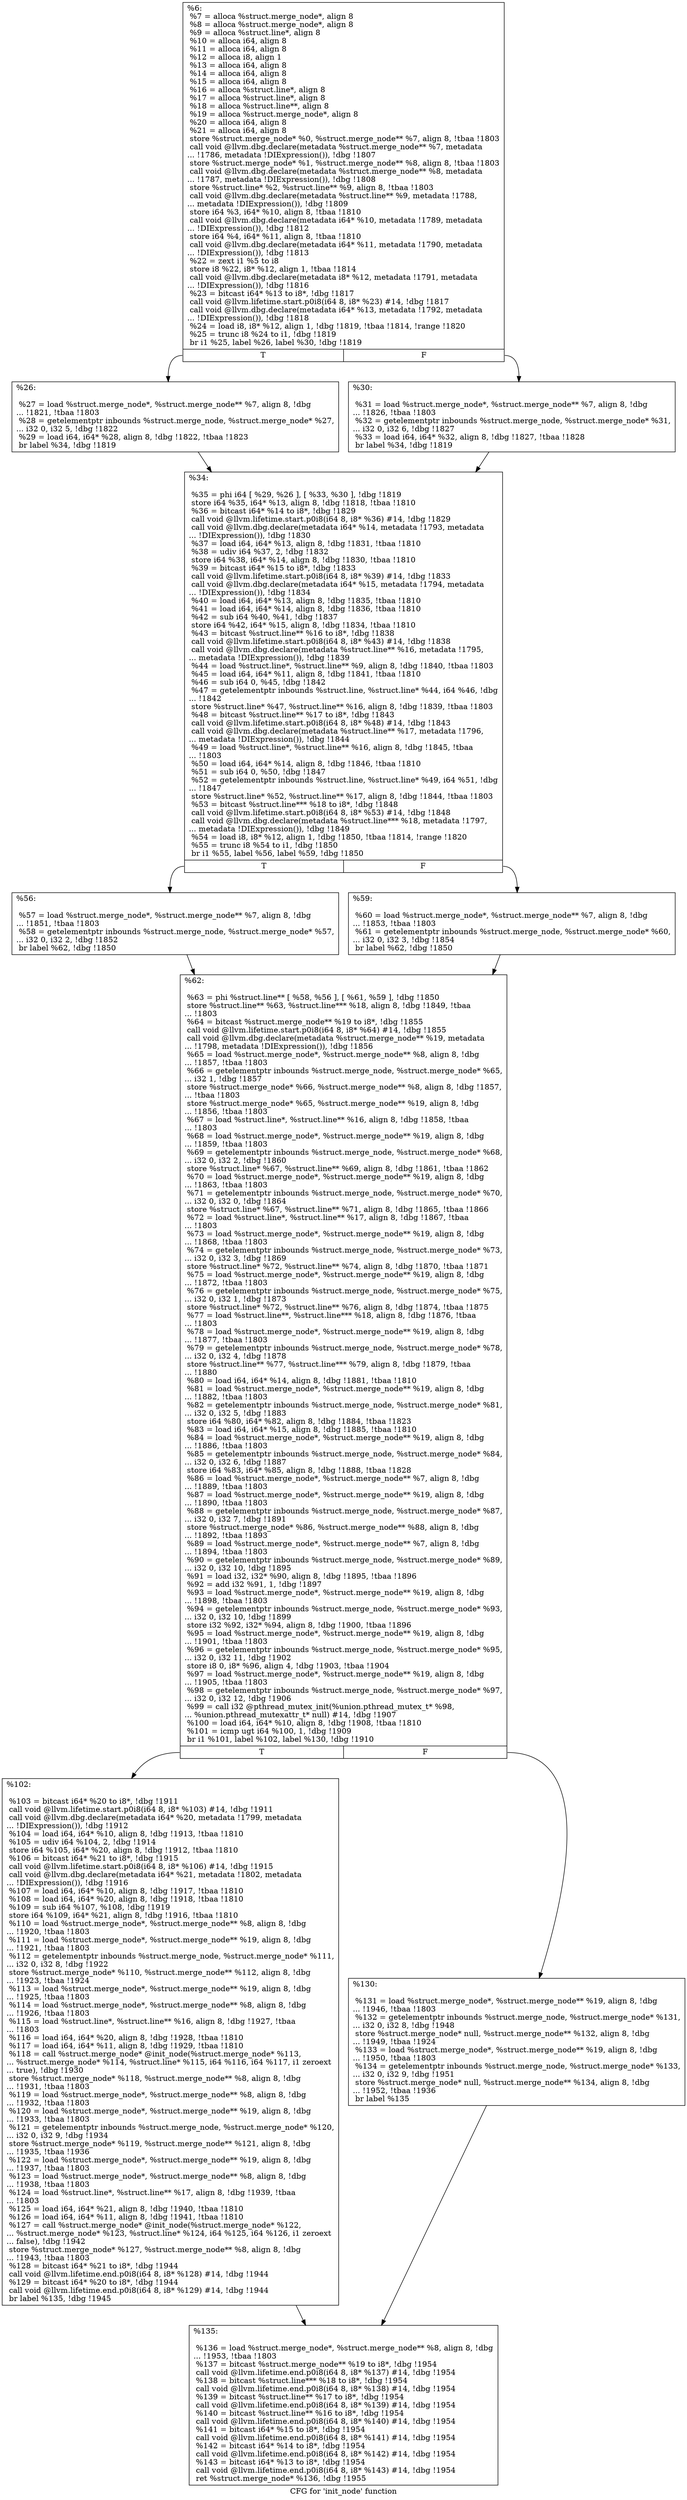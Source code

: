 digraph "CFG for 'init_node' function" {
	label="CFG for 'init_node' function";

	Node0x1fc2fd0 [shape=record,label="{%6:\l  %7 = alloca %struct.merge_node*, align 8\l  %8 = alloca %struct.merge_node*, align 8\l  %9 = alloca %struct.line*, align 8\l  %10 = alloca i64, align 8\l  %11 = alloca i64, align 8\l  %12 = alloca i8, align 1\l  %13 = alloca i64, align 8\l  %14 = alloca i64, align 8\l  %15 = alloca i64, align 8\l  %16 = alloca %struct.line*, align 8\l  %17 = alloca %struct.line*, align 8\l  %18 = alloca %struct.line**, align 8\l  %19 = alloca %struct.merge_node*, align 8\l  %20 = alloca i64, align 8\l  %21 = alloca i64, align 8\l  store %struct.merge_node* %0, %struct.merge_node** %7, align 8, !tbaa !1803\l  call void @llvm.dbg.declare(metadata %struct.merge_node** %7, metadata\l... !1786, metadata !DIExpression()), !dbg !1807\l  store %struct.merge_node* %1, %struct.merge_node** %8, align 8, !tbaa !1803\l  call void @llvm.dbg.declare(metadata %struct.merge_node** %8, metadata\l... !1787, metadata !DIExpression()), !dbg !1808\l  store %struct.line* %2, %struct.line** %9, align 8, !tbaa !1803\l  call void @llvm.dbg.declare(metadata %struct.line** %9, metadata !1788,\l... metadata !DIExpression()), !dbg !1809\l  store i64 %3, i64* %10, align 8, !tbaa !1810\l  call void @llvm.dbg.declare(metadata i64* %10, metadata !1789, metadata\l... !DIExpression()), !dbg !1812\l  store i64 %4, i64* %11, align 8, !tbaa !1810\l  call void @llvm.dbg.declare(metadata i64* %11, metadata !1790, metadata\l... !DIExpression()), !dbg !1813\l  %22 = zext i1 %5 to i8\l  store i8 %22, i8* %12, align 1, !tbaa !1814\l  call void @llvm.dbg.declare(metadata i8* %12, metadata !1791, metadata\l... !DIExpression()), !dbg !1816\l  %23 = bitcast i64* %13 to i8*, !dbg !1817\l  call void @llvm.lifetime.start.p0i8(i64 8, i8* %23) #14, !dbg !1817\l  call void @llvm.dbg.declare(metadata i64* %13, metadata !1792, metadata\l... !DIExpression()), !dbg !1818\l  %24 = load i8, i8* %12, align 1, !dbg !1819, !tbaa !1814, !range !1820\l  %25 = trunc i8 %24 to i1, !dbg !1819\l  br i1 %25, label %26, label %30, !dbg !1819\l|{<s0>T|<s1>F}}"];
	Node0x1fc2fd0:s0 -> Node0x1fc7540;
	Node0x1fc2fd0:s1 -> Node0x1fc7590;
	Node0x1fc7540 [shape=record,label="{%26:\l\l  %27 = load %struct.merge_node*, %struct.merge_node** %7, align 8, !dbg\l... !1821, !tbaa !1803\l  %28 = getelementptr inbounds %struct.merge_node, %struct.merge_node* %27,\l... i32 0, i32 5, !dbg !1822\l  %29 = load i64, i64* %28, align 8, !dbg !1822, !tbaa !1823\l  br label %34, !dbg !1819\l}"];
	Node0x1fc7540 -> Node0x1fc75e0;
	Node0x1fc7590 [shape=record,label="{%30:\l\l  %31 = load %struct.merge_node*, %struct.merge_node** %7, align 8, !dbg\l... !1826, !tbaa !1803\l  %32 = getelementptr inbounds %struct.merge_node, %struct.merge_node* %31,\l... i32 0, i32 6, !dbg !1827\l  %33 = load i64, i64* %32, align 8, !dbg !1827, !tbaa !1828\l  br label %34, !dbg !1819\l}"];
	Node0x1fc7590 -> Node0x1fc75e0;
	Node0x1fc75e0 [shape=record,label="{%34:\l\l  %35 = phi i64 [ %29, %26 ], [ %33, %30 ], !dbg !1819\l  store i64 %35, i64* %13, align 8, !dbg !1818, !tbaa !1810\l  %36 = bitcast i64* %14 to i8*, !dbg !1829\l  call void @llvm.lifetime.start.p0i8(i64 8, i8* %36) #14, !dbg !1829\l  call void @llvm.dbg.declare(metadata i64* %14, metadata !1793, metadata\l... !DIExpression()), !dbg !1830\l  %37 = load i64, i64* %13, align 8, !dbg !1831, !tbaa !1810\l  %38 = udiv i64 %37, 2, !dbg !1832\l  store i64 %38, i64* %14, align 8, !dbg !1830, !tbaa !1810\l  %39 = bitcast i64* %15 to i8*, !dbg !1833\l  call void @llvm.lifetime.start.p0i8(i64 8, i8* %39) #14, !dbg !1833\l  call void @llvm.dbg.declare(metadata i64* %15, metadata !1794, metadata\l... !DIExpression()), !dbg !1834\l  %40 = load i64, i64* %13, align 8, !dbg !1835, !tbaa !1810\l  %41 = load i64, i64* %14, align 8, !dbg !1836, !tbaa !1810\l  %42 = sub i64 %40, %41, !dbg !1837\l  store i64 %42, i64* %15, align 8, !dbg !1834, !tbaa !1810\l  %43 = bitcast %struct.line** %16 to i8*, !dbg !1838\l  call void @llvm.lifetime.start.p0i8(i64 8, i8* %43) #14, !dbg !1838\l  call void @llvm.dbg.declare(metadata %struct.line** %16, metadata !1795,\l... metadata !DIExpression()), !dbg !1839\l  %44 = load %struct.line*, %struct.line** %9, align 8, !dbg !1840, !tbaa !1803\l  %45 = load i64, i64* %11, align 8, !dbg !1841, !tbaa !1810\l  %46 = sub i64 0, %45, !dbg !1842\l  %47 = getelementptr inbounds %struct.line, %struct.line* %44, i64 %46, !dbg\l... !1842\l  store %struct.line* %47, %struct.line** %16, align 8, !dbg !1839, !tbaa !1803\l  %48 = bitcast %struct.line** %17 to i8*, !dbg !1843\l  call void @llvm.lifetime.start.p0i8(i64 8, i8* %48) #14, !dbg !1843\l  call void @llvm.dbg.declare(metadata %struct.line** %17, metadata !1796,\l... metadata !DIExpression()), !dbg !1844\l  %49 = load %struct.line*, %struct.line** %16, align 8, !dbg !1845, !tbaa\l... !1803\l  %50 = load i64, i64* %14, align 8, !dbg !1846, !tbaa !1810\l  %51 = sub i64 0, %50, !dbg !1847\l  %52 = getelementptr inbounds %struct.line, %struct.line* %49, i64 %51, !dbg\l... !1847\l  store %struct.line* %52, %struct.line** %17, align 8, !dbg !1844, !tbaa !1803\l  %53 = bitcast %struct.line*** %18 to i8*, !dbg !1848\l  call void @llvm.lifetime.start.p0i8(i64 8, i8* %53) #14, !dbg !1848\l  call void @llvm.dbg.declare(metadata %struct.line*** %18, metadata !1797,\l... metadata !DIExpression()), !dbg !1849\l  %54 = load i8, i8* %12, align 1, !dbg !1850, !tbaa !1814, !range !1820\l  %55 = trunc i8 %54 to i1, !dbg !1850\l  br i1 %55, label %56, label %59, !dbg !1850\l|{<s0>T|<s1>F}}"];
	Node0x1fc75e0:s0 -> Node0x1fc7630;
	Node0x1fc75e0:s1 -> Node0x1fc7680;
	Node0x1fc7630 [shape=record,label="{%56:\l\l  %57 = load %struct.merge_node*, %struct.merge_node** %7, align 8, !dbg\l... !1851, !tbaa !1803\l  %58 = getelementptr inbounds %struct.merge_node, %struct.merge_node* %57,\l... i32 0, i32 2, !dbg !1852\l  br label %62, !dbg !1850\l}"];
	Node0x1fc7630 -> Node0x1fc76d0;
	Node0x1fc7680 [shape=record,label="{%59:\l\l  %60 = load %struct.merge_node*, %struct.merge_node** %7, align 8, !dbg\l... !1853, !tbaa !1803\l  %61 = getelementptr inbounds %struct.merge_node, %struct.merge_node* %60,\l... i32 0, i32 3, !dbg !1854\l  br label %62, !dbg !1850\l}"];
	Node0x1fc7680 -> Node0x1fc76d0;
	Node0x1fc76d0 [shape=record,label="{%62:\l\l  %63 = phi %struct.line** [ %58, %56 ], [ %61, %59 ], !dbg !1850\l  store %struct.line** %63, %struct.line*** %18, align 8, !dbg !1849, !tbaa\l... !1803\l  %64 = bitcast %struct.merge_node** %19 to i8*, !dbg !1855\l  call void @llvm.lifetime.start.p0i8(i64 8, i8* %64) #14, !dbg !1855\l  call void @llvm.dbg.declare(metadata %struct.merge_node** %19, metadata\l... !1798, metadata !DIExpression()), !dbg !1856\l  %65 = load %struct.merge_node*, %struct.merge_node** %8, align 8, !dbg\l... !1857, !tbaa !1803\l  %66 = getelementptr inbounds %struct.merge_node, %struct.merge_node* %65,\l... i32 1, !dbg !1857\l  store %struct.merge_node* %66, %struct.merge_node** %8, align 8, !dbg !1857,\l... !tbaa !1803\l  store %struct.merge_node* %65, %struct.merge_node** %19, align 8, !dbg\l... !1856, !tbaa !1803\l  %67 = load %struct.line*, %struct.line** %16, align 8, !dbg !1858, !tbaa\l... !1803\l  %68 = load %struct.merge_node*, %struct.merge_node** %19, align 8, !dbg\l... !1859, !tbaa !1803\l  %69 = getelementptr inbounds %struct.merge_node, %struct.merge_node* %68,\l... i32 0, i32 2, !dbg !1860\l  store %struct.line* %67, %struct.line** %69, align 8, !dbg !1861, !tbaa !1862\l  %70 = load %struct.merge_node*, %struct.merge_node** %19, align 8, !dbg\l... !1863, !tbaa !1803\l  %71 = getelementptr inbounds %struct.merge_node, %struct.merge_node* %70,\l... i32 0, i32 0, !dbg !1864\l  store %struct.line* %67, %struct.line** %71, align 8, !dbg !1865, !tbaa !1866\l  %72 = load %struct.line*, %struct.line** %17, align 8, !dbg !1867, !tbaa\l... !1803\l  %73 = load %struct.merge_node*, %struct.merge_node** %19, align 8, !dbg\l... !1868, !tbaa !1803\l  %74 = getelementptr inbounds %struct.merge_node, %struct.merge_node* %73,\l... i32 0, i32 3, !dbg !1869\l  store %struct.line* %72, %struct.line** %74, align 8, !dbg !1870, !tbaa !1871\l  %75 = load %struct.merge_node*, %struct.merge_node** %19, align 8, !dbg\l... !1872, !tbaa !1803\l  %76 = getelementptr inbounds %struct.merge_node, %struct.merge_node* %75,\l... i32 0, i32 1, !dbg !1873\l  store %struct.line* %72, %struct.line** %76, align 8, !dbg !1874, !tbaa !1875\l  %77 = load %struct.line**, %struct.line*** %18, align 8, !dbg !1876, !tbaa\l... !1803\l  %78 = load %struct.merge_node*, %struct.merge_node** %19, align 8, !dbg\l... !1877, !tbaa !1803\l  %79 = getelementptr inbounds %struct.merge_node, %struct.merge_node* %78,\l... i32 0, i32 4, !dbg !1878\l  store %struct.line** %77, %struct.line*** %79, align 8, !dbg !1879, !tbaa\l... !1880\l  %80 = load i64, i64* %14, align 8, !dbg !1881, !tbaa !1810\l  %81 = load %struct.merge_node*, %struct.merge_node** %19, align 8, !dbg\l... !1882, !tbaa !1803\l  %82 = getelementptr inbounds %struct.merge_node, %struct.merge_node* %81,\l... i32 0, i32 5, !dbg !1883\l  store i64 %80, i64* %82, align 8, !dbg !1884, !tbaa !1823\l  %83 = load i64, i64* %15, align 8, !dbg !1885, !tbaa !1810\l  %84 = load %struct.merge_node*, %struct.merge_node** %19, align 8, !dbg\l... !1886, !tbaa !1803\l  %85 = getelementptr inbounds %struct.merge_node, %struct.merge_node* %84,\l... i32 0, i32 6, !dbg !1887\l  store i64 %83, i64* %85, align 8, !dbg !1888, !tbaa !1828\l  %86 = load %struct.merge_node*, %struct.merge_node** %7, align 8, !dbg\l... !1889, !tbaa !1803\l  %87 = load %struct.merge_node*, %struct.merge_node** %19, align 8, !dbg\l... !1890, !tbaa !1803\l  %88 = getelementptr inbounds %struct.merge_node, %struct.merge_node* %87,\l... i32 0, i32 7, !dbg !1891\l  store %struct.merge_node* %86, %struct.merge_node** %88, align 8, !dbg\l... !1892, !tbaa !1893\l  %89 = load %struct.merge_node*, %struct.merge_node** %7, align 8, !dbg\l... !1894, !tbaa !1803\l  %90 = getelementptr inbounds %struct.merge_node, %struct.merge_node* %89,\l... i32 0, i32 10, !dbg !1895\l  %91 = load i32, i32* %90, align 8, !dbg !1895, !tbaa !1896\l  %92 = add i32 %91, 1, !dbg !1897\l  %93 = load %struct.merge_node*, %struct.merge_node** %19, align 8, !dbg\l... !1898, !tbaa !1803\l  %94 = getelementptr inbounds %struct.merge_node, %struct.merge_node* %93,\l... i32 0, i32 10, !dbg !1899\l  store i32 %92, i32* %94, align 8, !dbg !1900, !tbaa !1896\l  %95 = load %struct.merge_node*, %struct.merge_node** %19, align 8, !dbg\l... !1901, !tbaa !1803\l  %96 = getelementptr inbounds %struct.merge_node, %struct.merge_node* %95,\l... i32 0, i32 11, !dbg !1902\l  store i8 0, i8* %96, align 4, !dbg !1903, !tbaa !1904\l  %97 = load %struct.merge_node*, %struct.merge_node** %19, align 8, !dbg\l... !1905, !tbaa !1803\l  %98 = getelementptr inbounds %struct.merge_node, %struct.merge_node* %97,\l... i32 0, i32 12, !dbg !1906\l  %99 = call i32 @pthread_mutex_init(%union.pthread_mutex_t* %98,\l... %union.pthread_mutexattr_t* null) #14, !dbg !1907\l  %100 = load i64, i64* %10, align 8, !dbg !1908, !tbaa !1810\l  %101 = icmp ugt i64 %100, 1, !dbg !1909\l  br i1 %101, label %102, label %130, !dbg !1910\l|{<s0>T|<s1>F}}"];
	Node0x1fc76d0:s0 -> Node0x1fc7720;
	Node0x1fc76d0:s1 -> Node0x1fc7770;
	Node0x1fc7720 [shape=record,label="{%102:\l\l  %103 = bitcast i64* %20 to i8*, !dbg !1911\l  call void @llvm.lifetime.start.p0i8(i64 8, i8* %103) #14, !dbg !1911\l  call void @llvm.dbg.declare(metadata i64* %20, metadata !1799, metadata\l... !DIExpression()), !dbg !1912\l  %104 = load i64, i64* %10, align 8, !dbg !1913, !tbaa !1810\l  %105 = udiv i64 %104, 2, !dbg !1914\l  store i64 %105, i64* %20, align 8, !dbg !1912, !tbaa !1810\l  %106 = bitcast i64* %21 to i8*, !dbg !1915\l  call void @llvm.lifetime.start.p0i8(i64 8, i8* %106) #14, !dbg !1915\l  call void @llvm.dbg.declare(metadata i64* %21, metadata !1802, metadata\l... !DIExpression()), !dbg !1916\l  %107 = load i64, i64* %10, align 8, !dbg !1917, !tbaa !1810\l  %108 = load i64, i64* %20, align 8, !dbg !1918, !tbaa !1810\l  %109 = sub i64 %107, %108, !dbg !1919\l  store i64 %109, i64* %21, align 8, !dbg !1916, !tbaa !1810\l  %110 = load %struct.merge_node*, %struct.merge_node** %8, align 8, !dbg\l... !1920, !tbaa !1803\l  %111 = load %struct.merge_node*, %struct.merge_node** %19, align 8, !dbg\l... !1921, !tbaa !1803\l  %112 = getelementptr inbounds %struct.merge_node, %struct.merge_node* %111,\l... i32 0, i32 8, !dbg !1922\l  store %struct.merge_node* %110, %struct.merge_node** %112, align 8, !dbg\l... !1923, !tbaa !1924\l  %113 = load %struct.merge_node*, %struct.merge_node** %19, align 8, !dbg\l... !1925, !tbaa !1803\l  %114 = load %struct.merge_node*, %struct.merge_node** %8, align 8, !dbg\l... !1926, !tbaa !1803\l  %115 = load %struct.line*, %struct.line** %16, align 8, !dbg !1927, !tbaa\l... !1803\l  %116 = load i64, i64* %20, align 8, !dbg !1928, !tbaa !1810\l  %117 = load i64, i64* %11, align 8, !dbg !1929, !tbaa !1810\l  %118 = call %struct.merge_node* @init_node(%struct.merge_node* %113,\l... %struct.merge_node* %114, %struct.line* %115, i64 %116, i64 %117, i1 zeroext\l... true), !dbg !1930\l  store %struct.merge_node* %118, %struct.merge_node** %8, align 8, !dbg\l... !1931, !tbaa !1803\l  %119 = load %struct.merge_node*, %struct.merge_node** %8, align 8, !dbg\l... !1932, !tbaa !1803\l  %120 = load %struct.merge_node*, %struct.merge_node** %19, align 8, !dbg\l... !1933, !tbaa !1803\l  %121 = getelementptr inbounds %struct.merge_node, %struct.merge_node* %120,\l... i32 0, i32 9, !dbg !1934\l  store %struct.merge_node* %119, %struct.merge_node** %121, align 8, !dbg\l... !1935, !tbaa !1936\l  %122 = load %struct.merge_node*, %struct.merge_node** %19, align 8, !dbg\l... !1937, !tbaa !1803\l  %123 = load %struct.merge_node*, %struct.merge_node** %8, align 8, !dbg\l... !1938, !tbaa !1803\l  %124 = load %struct.line*, %struct.line** %17, align 8, !dbg !1939, !tbaa\l... !1803\l  %125 = load i64, i64* %21, align 8, !dbg !1940, !tbaa !1810\l  %126 = load i64, i64* %11, align 8, !dbg !1941, !tbaa !1810\l  %127 = call %struct.merge_node* @init_node(%struct.merge_node* %122,\l... %struct.merge_node* %123, %struct.line* %124, i64 %125, i64 %126, i1 zeroext\l... false), !dbg !1942\l  store %struct.merge_node* %127, %struct.merge_node** %8, align 8, !dbg\l... !1943, !tbaa !1803\l  %128 = bitcast i64* %21 to i8*, !dbg !1944\l  call void @llvm.lifetime.end.p0i8(i64 8, i8* %128) #14, !dbg !1944\l  %129 = bitcast i64* %20 to i8*, !dbg !1944\l  call void @llvm.lifetime.end.p0i8(i64 8, i8* %129) #14, !dbg !1944\l  br label %135, !dbg !1945\l}"];
	Node0x1fc7720 -> Node0x1fc77c0;
	Node0x1fc7770 [shape=record,label="{%130:\l\l  %131 = load %struct.merge_node*, %struct.merge_node** %19, align 8, !dbg\l... !1946, !tbaa !1803\l  %132 = getelementptr inbounds %struct.merge_node, %struct.merge_node* %131,\l... i32 0, i32 8, !dbg !1948\l  store %struct.merge_node* null, %struct.merge_node** %132, align 8, !dbg\l... !1949, !tbaa !1924\l  %133 = load %struct.merge_node*, %struct.merge_node** %19, align 8, !dbg\l... !1950, !tbaa !1803\l  %134 = getelementptr inbounds %struct.merge_node, %struct.merge_node* %133,\l... i32 0, i32 9, !dbg !1951\l  store %struct.merge_node* null, %struct.merge_node** %134, align 8, !dbg\l... !1952, !tbaa !1936\l  br label %135\l}"];
	Node0x1fc7770 -> Node0x1fc77c0;
	Node0x1fc77c0 [shape=record,label="{%135:\l\l  %136 = load %struct.merge_node*, %struct.merge_node** %8, align 8, !dbg\l... !1953, !tbaa !1803\l  %137 = bitcast %struct.merge_node** %19 to i8*, !dbg !1954\l  call void @llvm.lifetime.end.p0i8(i64 8, i8* %137) #14, !dbg !1954\l  %138 = bitcast %struct.line*** %18 to i8*, !dbg !1954\l  call void @llvm.lifetime.end.p0i8(i64 8, i8* %138) #14, !dbg !1954\l  %139 = bitcast %struct.line** %17 to i8*, !dbg !1954\l  call void @llvm.lifetime.end.p0i8(i64 8, i8* %139) #14, !dbg !1954\l  %140 = bitcast %struct.line** %16 to i8*, !dbg !1954\l  call void @llvm.lifetime.end.p0i8(i64 8, i8* %140) #14, !dbg !1954\l  %141 = bitcast i64* %15 to i8*, !dbg !1954\l  call void @llvm.lifetime.end.p0i8(i64 8, i8* %141) #14, !dbg !1954\l  %142 = bitcast i64* %14 to i8*, !dbg !1954\l  call void @llvm.lifetime.end.p0i8(i64 8, i8* %142) #14, !dbg !1954\l  %143 = bitcast i64* %13 to i8*, !dbg !1954\l  call void @llvm.lifetime.end.p0i8(i64 8, i8* %143) #14, !dbg !1954\l  ret %struct.merge_node* %136, !dbg !1955\l}"];
}

